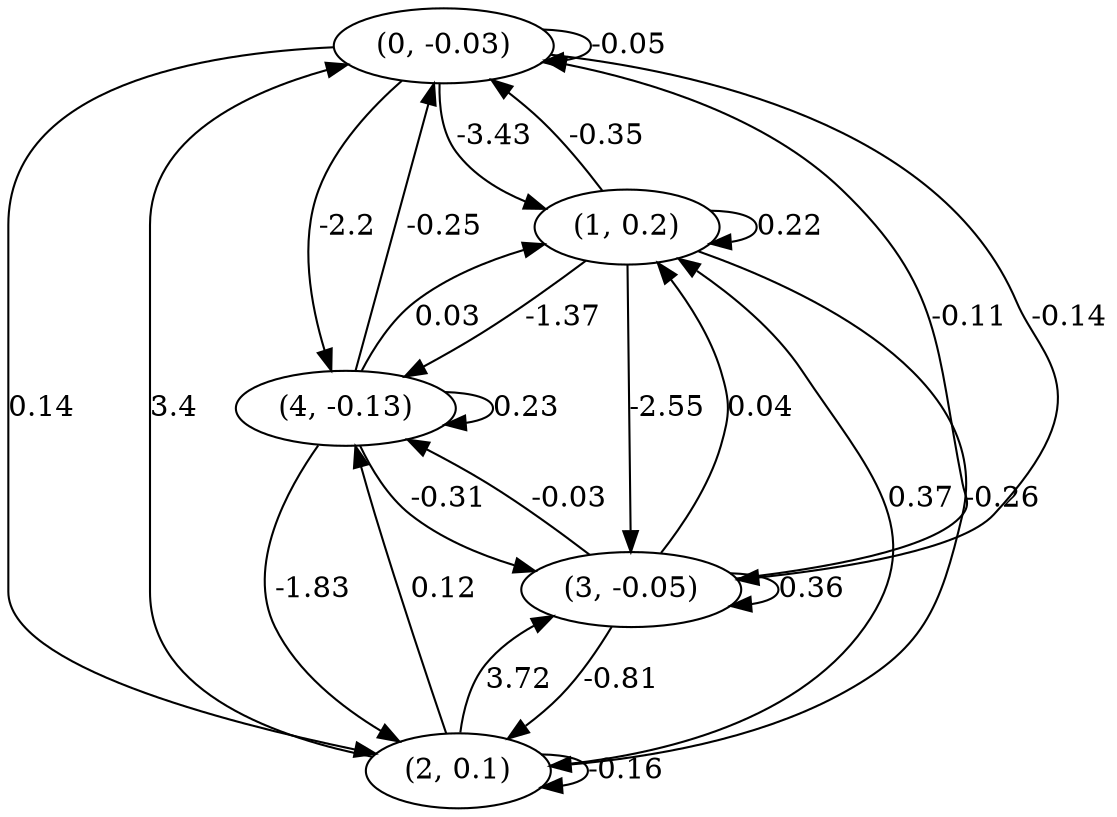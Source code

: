 digraph {
    0 [ label = "(0, -0.03)" ]
    1 [ label = "(1, 0.2)" ]
    2 [ label = "(2, 0.1)" ]
    3 [ label = "(3, -0.05)" ]
    4 [ label = "(4, -0.13)" ]
    0 -> 0 [ label = "-0.05" ]
    1 -> 1 [ label = "0.22" ]
    2 -> 2 [ label = "-0.16" ]
    3 -> 3 [ label = "0.36" ]
    4 -> 4 [ label = "0.23" ]
    1 -> 0 [ label = "-0.35" ]
    2 -> 0 [ label = "3.4" ]
    3 -> 0 [ label = "-0.11" ]
    4 -> 0 [ label = "-0.25" ]
    0 -> 1 [ label = "-3.43" ]
    2 -> 1 [ label = "0.37" ]
    3 -> 1 [ label = "0.04" ]
    4 -> 1 [ label = "0.03" ]
    0 -> 2 [ label = "0.14" ]
    1 -> 2 [ label = "-0.26" ]
    3 -> 2 [ label = "-0.81" ]
    4 -> 2 [ label = "-1.83" ]
    0 -> 3 [ label = "-0.14" ]
    1 -> 3 [ label = "-2.55" ]
    2 -> 3 [ label = "3.72" ]
    4 -> 3 [ label = "-0.31" ]
    0 -> 4 [ label = "-2.2" ]
    1 -> 4 [ label = "-1.37" ]
    2 -> 4 [ label = "0.12" ]
    3 -> 4 [ label = "-0.03" ]
}

